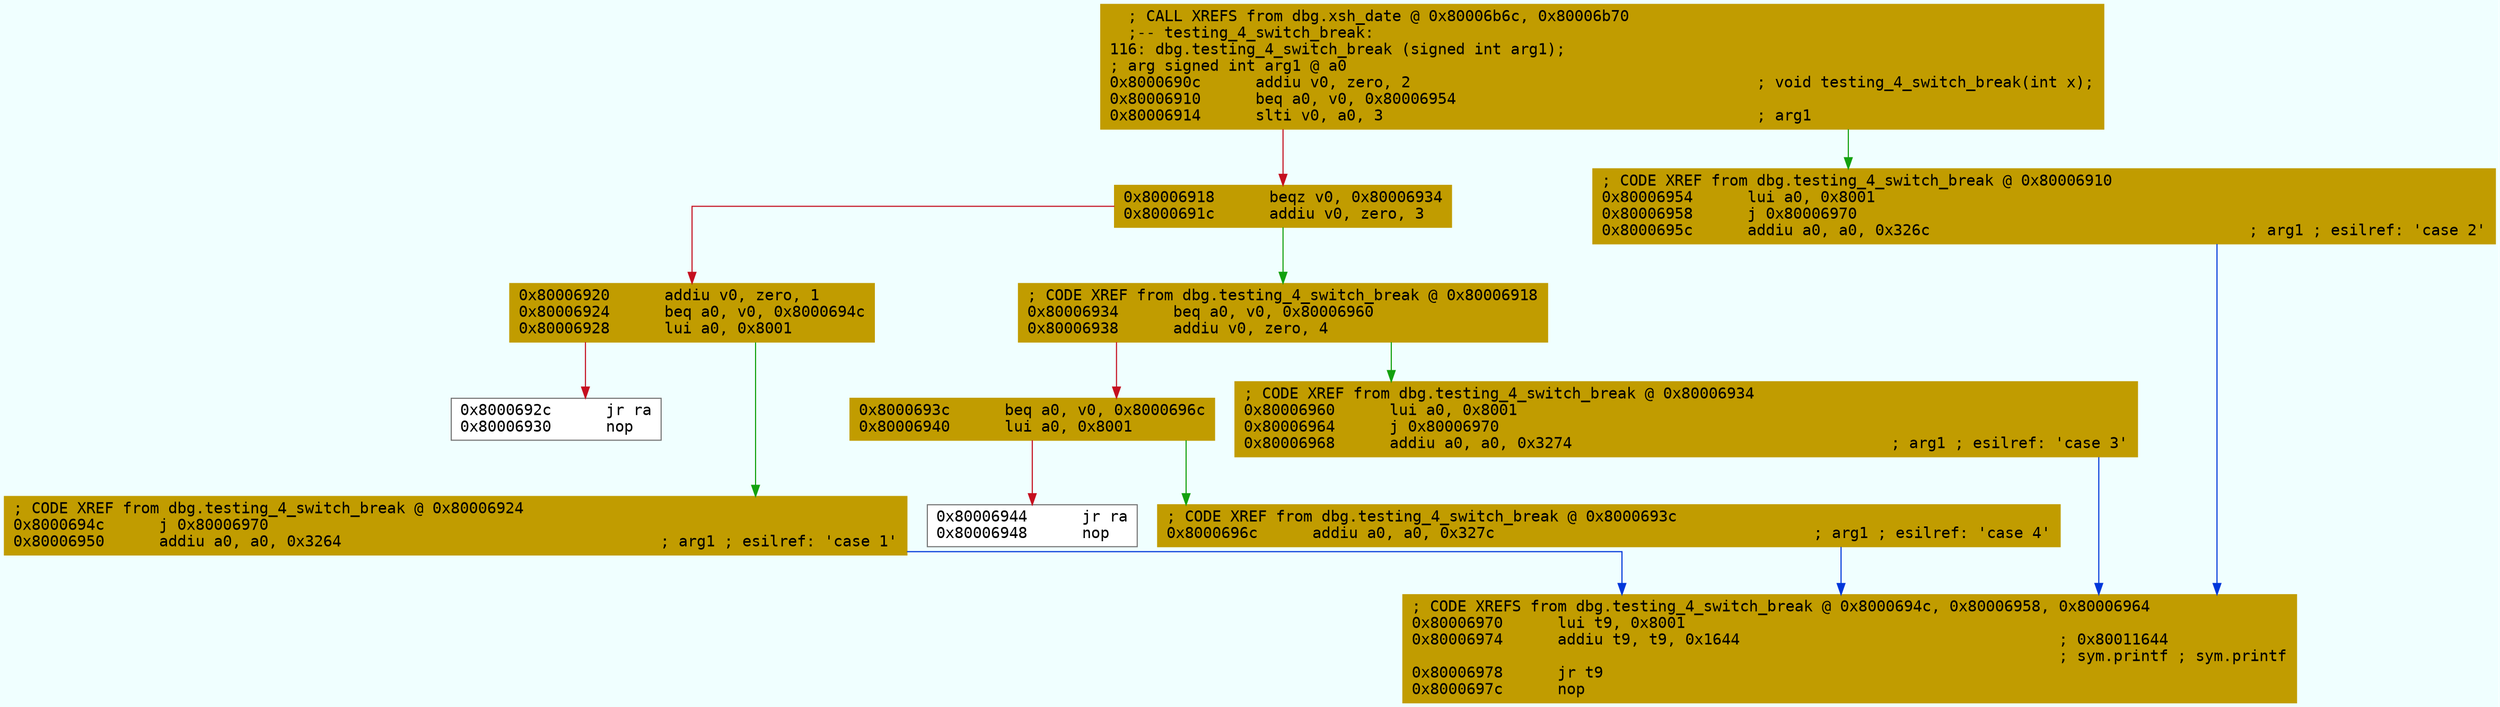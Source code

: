 digraph code {
	graph [bgcolor=azure fontsize=8 fontname="Courier" splines="ortho"];
	node [fillcolor=gray style=filled shape=box];
	edge [arrowhead="normal"];
	"0x8000690c" [URL="dbg.testing_4_switch_break/0x8000690c", fillcolor="#c19c00",color="#c19c00", fontname="Courier",label="  ; CALL XREFS from dbg.xsh_date @ 0x80006b6c, 0x80006b70\l  ;-- testing_4_switch_break:\l116: dbg.testing_4_switch_break (signed int arg1);\l; arg signed int arg1 @ a0\l0x8000690c      addiu v0, zero, 2                                      ; void testing_4_switch_break(int x);\l0x80006910      beq a0, v0, 0x80006954\l0x80006914      slti v0, a0, 3                                         ; arg1\l"]
	"0x80006918" [URL="dbg.testing_4_switch_break/0x80006918", fillcolor="#c19c00",color="#c19c00", fontname="Courier",label="0x80006918      beqz v0, 0x80006934\l0x8000691c      addiu v0, zero, 3\l"]
	"0x80006920" [URL="dbg.testing_4_switch_break/0x80006920", fillcolor="#c19c00",color="#c19c00", fontname="Courier",label="0x80006920      addiu v0, zero, 1\l0x80006924      beq a0, v0, 0x8000694c\l0x80006928      lui a0, 0x8001\l"]
	"0x8000692c" [URL="dbg.testing_4_switch_break/0x8000692c", fillcolor="white",color="#767676", fontname="Courier",label="0x8000692c      jr ra\l0x80006930      nop\l"]
	"0x80006934" [URL="dbg.testing_4_switch_break/0x80006934", fillcolor="#c19c00",color="#c19c00", fontname="Courier",label="; CODE XREF from dbg.testing_4_switch_break @ 0x80006918\l0x80006934      beq a0, v0, 0x80006960\l0x80006938      addiu v0, zero, 4\l"]
	"0x8000693c" [URL="dbg.testing_4_switch_break/0x8000693c", fillcolor="#c19c00",color="#c19c00", fontname="Courier",label="0x8000693c      beq a0, v0, 0x8000696c\l0x80006940      lui a0, 0x8001\l"]
	"0x80006944" [URL="dbg.testing_4_switch_break/0x80006944", fillcolor="white",color="#767676", fontname="Courier",label="0x80006944      jr ra\l0x80006948      nop\l"]
	"0x8000694c" [URL="dbg.testing_4_switch_break/0x8000694c", fillcolor="#c19c00",color="#c19c00", fontname="Courier",label="; CODE XREF from dbg.testing_4_switch_break @ 0x80006924\l0x8000694c      j 0x80006970\l0x80006950      addiu a0, a0, 0x3264                                   ; arg1 ; esilref: 'case 1'\l"]
	"0x80006954" [URL="dbg.testing_4_switch_break/0x80006954", fillcolor="#c19c00",color="#c19c00", fontname="Courier",label="; CODE XREF from dbg.testing_4_switch_break @ 0x80006910\l0x80006954      lui a0, 0x8001\l0x80006958      j 0x80006970\l0x8000695c      addiu a0, a0, 0x326c                                   ; arg1 ; esilref: 'case 2'\l"]
	"0x80006960" [URL="dbg.testing_4_switch_break/0x80006960", fillcolor="#c19c00",color="#c19c00", fontname="Courier",label="; CODE XREF from dbg.testing_4_switch_break @ 0x80006934\l0x80006960      lui a0, 0x8001\l0x80006964      j 0x80006970\l0x80006968      addiu a0, a0, 0x3274                                   ; arg1 ; esilref: 'case 3'\l"]
	"0x8000696c" [URL="dbg.testing_4_switch_break/0x8000696c", fillcolor="#c19c00",color="#c19c00", fontname="Courier",label="; CODE XREF from dbg.testing_4_switch_break @ 0x8000693c\l0x8000696c      addiu a0, a0, 0x327c                                   ; arg1 ; esilref: 'case 4'\l"]
	"0x80006970" [URL="dbg.testing_4_switch_break/0x80006970", fillcolor="#c19c00",color="#c19c00", fontname="Courier",label="; CODE XREFS from dbg.testing_4_switch_break @ 0x8000694c, 0x80006958, 0x80006964\l0x80006970      lui t9, 0x8001\l0x80006974      addiu t9, t9, 0x1644                                   ; 0x80011644\l                                                                       ; sym.printf ; sym.printf\l0x80006978      jr t9\l0x8000697c      nop\l"]
        "0x8000690c" -> "0x80006954" [color="#13a10e"];
        "0x8000690c" -> "0x80006918" [color="#c50f1f"];
        "0x80006918" -> "0x80006934" [color="#13a10e"];
        "0x80006918" -> "0x80006920" [color="#c50f1f"];
        "0x80006920" -> "0x8000694c" [color="#13a10e"];
        "0x80006920" -> "0x8000692c" [color="#c50f1f"];
        "0x80006934" -> "0x80006960" [color="#13a10e"];
        "0x80006934" -> "0x8000693c" [color="#c50f1f"];
        "0x8000693c" -> "0x8000696c" [color="#13a10e"];
        "0x8000693c" -> "0x80006944" [color="#c50f1f"];
        "0x8000694c" -> "0x80006970" [color="#0037da"];
        "0x80006954" -> "0x80006970" [color="#0037da"];
        "0x80006960" -> "0x80006970" [color="#0037da"];
        "0x8000696c" -> "0x80006970" [color="#0037da"];
}
